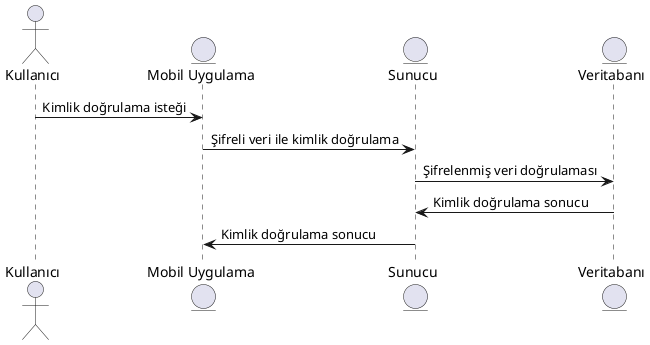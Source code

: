@startuml
actor Kullanıcı
entity "Mobil Uygulama" as MobileApp
entity "Sunucu" as Server
entity "Veritabanı" as Database

Kullanıcı -> MobileApp : Kimlik doğrulama isteği
MobileApp -> Server : Şifreli veri ile kimlik doğrulama
Server -> Database : Şifrelenmiş veri doğrulaması
Database -> Server : Kimlik doğrulama sonucu
Server -> MobileApp : Kimlik doğrulama sonucu
@enduml
